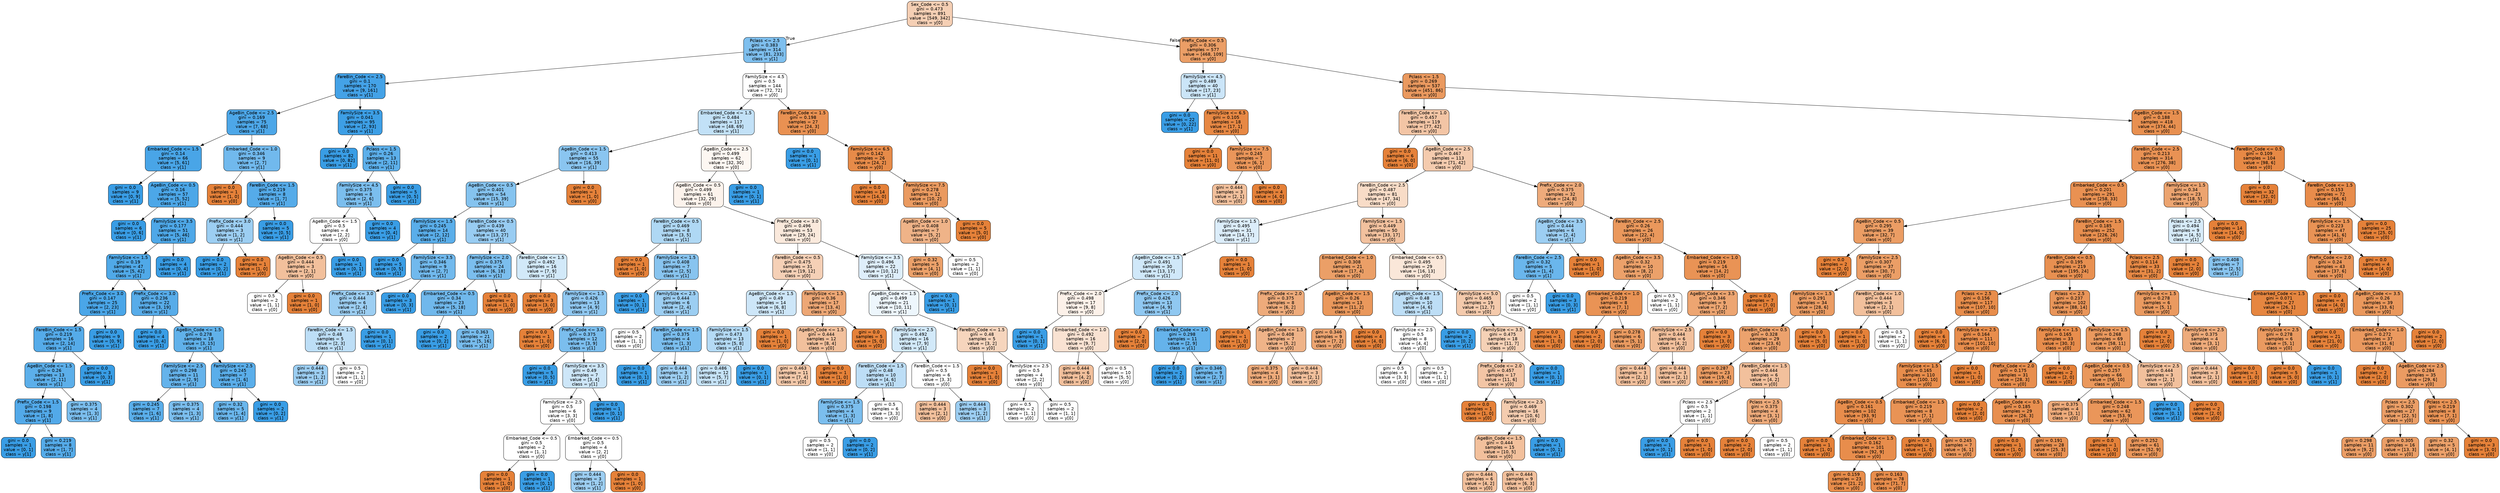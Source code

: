 digraph Tree {
node [shape=box, style="filled, rounded", color="black", fontname=helvetica] ;
edge [fontname=helvetica] ;
0 [label="Sex_Code <= 0.5\ngini = 0.473\nsamples = 891\nvalue = [549, 342]\nclass = y[0]", fillcolor="#e5813960"] ;
1 [label="Pclass <= 2.5\ngini = 0.383\nsamples = 314\nvalue = [81, 233]\nclass = y[1]", fillcolor="#399de5a6"] ;
0 -> 1 [labeldistance=2.5, labelangle=45, headlabel="True"] ;
2 [label="FareBin_Code <= 2.5\ngini = 0.1\nsamples = 170\nvalue = [9, 161]\nclass = y[1]", fillcolor="#399de5f1"] ;
1 -> 2 ;
3 [label="AgeBin_Code <= 2.5\ngini = 0.169\nsamples = 75\nvalue = [7, 68]\nclass = y[1]", fillcolor="#399de5e5"] ;
2 -> 3 ;
4 [label="Embarked_Code <= 1.5\ngini = 0.14\nsamples = 66\nvalue = [5, 61]\nclass = y[1]", fillcolor="#399de5ea"] ;
3 -> 4 ;
5 [label="gini = 0.0\nsamples = 9\nvalue = [0, 9]\nclass = y[1]", fillcolor="#399de5ff"] ;
4 -> 5 ;
6 [label="AgeBin_Code <= 0.5\ngini = 0.16\nsamples = 57\nvalue = [5, 52]\nclass = y[1]", fillcolor="#399de5e6"] ;
4 -> 6 ;
7 [label="gini = 0.0\nsamples = 6\nvalue = [0, 6]\nclass = y[1]", fillcolor="#399de5ff"] ;
6 -> 7 ;
8 [label="FamilySize <= 3.5\ngini = 0.177\nsamples = 51\nvalue = [5, 46]\nclass = y[1]", fillcolor="#399de5e3"] ;
6 -> 8 ;
9 [label="FamilySize <= 1.5\ngini = 0.19\nsamples = 47\nvalue = [5, 42]\nclass = y[1]", fillcolor="#399de5e1"] ;
8 -> 9 ;
10 [label="Prefix_Code <= 3.0\ngini = 0.147\nsamples = 25\nvalue = [2, 23]\nclass = y[1]", fillcolor="#399de5e9"] ;
9 -> 10 ;
11 [label="FareBin_Code <= 1.5\ngini = 0.219\nsamples = 16\nvalue = [2, 14]\nclass = y[1]", fillcolor="#399de5db"] ;
10 -> 11 ;
12 [label="AgeBin_Code <= 1.5\ngini = 0.26\nsamples = 13\nvalue = [2, 11]\nclass = y[1]", fillcolor="#399de5d1"] ;
11 -> 12 ;
13 [label="Prefix_Code <= 1.5\ngini = 0.198\nsamples = 9\nvalue = [1, 8]\nclass = y[1]", fillcolor="#399de5df"] ;
12 -> 13 ;
14 [label="gini = 0.0\nsamples = 1\nvalue = [0, 1]\nclass = y[1]", fillcolor="#399de5ff"] ;
13 -> 14 ;
15 [label="gini = 0.219\nsamples = 8\nvalue = [1, 7]\nclass = y[1]", fillcolor="#399de5db"] ;
13 -> 15 ;
16 [label="gini = 0.375\nsamples = 4\nvalue = [1, 3]\nclass = y[1]", fillcolor="#399de5aa"] ;
12 -> 16 ;
17 [label="gini = 0.0\nsamples = 3\nvalue = [0, 3]\nclass = y[1]", fillcolor="#399de5ff"] ;
11 -> 17 ;
18 [label="gini = 0.0\nsamples = 9\nvalue = [0, 9]\nclass = y[1]", fillcolor="#399de5ff"] ;
10 -> 18 ;
19 [label="Prefix_Code <= 3.0\ngini = 0.236\nsamples = 22\nvalue = [3, 19]\nclass = y[1]", fillcolor="#399de5d7"] ;
9 -> 19 ;
20 [label="gini = 0.0\nsamples = 4\nvalue = [0, 4]\nclass = y[1]", fillcolor="#399de5ff"] ;
19 -> 20 ;
21 [label="AgeBin_Code <= 1.5\ngini = 0.278\nsamples = 18\nvalue = [3, 15]\nclass = y[1]", fillcolor="#399de5cc"] ;
19 -> 21 ;
22 [label="FamilySize <= 2.5\ngini = 0.298\nsamples = 11\nvalue = [2, 9]\nclass = y[1]", fillcolor="#399de5c6"] ;
21 -> 22 ;
23 [label="gini = 0.245\nsamples = 7\nvalue = [1, 6]\nclass = y[1]", fillcolor="#399de5d4"] ;
22 -> 23 ;
24 [label="gini = 0.375\nsamples = 4\nvalue = [1, 3]\nclass = y[1]", fillcolor="#399de5aa"] ;
22 -> 24 ;
25 [label="FamilySize <= 2.5\ngini = 0.245\nsamples = 7\nvalue = [1, 6]\nclass = y[1]", fillcolor="#399de5d4"] ;
21 -> 25 ;
26 [label="gini = 0.32\nsamples = 5\nvalue = [1, 4]\nclass = y[1]", fillcolor="#399de5bf"] ;
25 -> 26 ;
27 [label="gini = 0.0\nsamples = 2\nvalue = [0, 2]\nclass = y[1]", fillcolor="#399de5ff"] ;
25 -> 27 ;
28 [label="gini = 0.0\nsamples = 4\nvalue = [0, 4]\nclass = y[1]", fillcolor="#399de5ff"] ;
8 -> 28 ;
29 [label="Embarked_Code <= 1.0\ngini = 0.346\nsamples = 9\nvalue = [2, 7]\nclass = y[1]", fillcolor="#399de5b6"] ;
3 -> 29 ;
30 [label="gini = 0.0\nsamples = 1\nvalue = [1, 0]\nclass = y[0]", fillcolor="#e58139ff"] ;
29 -> 30 ;
31 [label="FareBin_Code <= 1.5\ngini = 0.219\nsamples = 8\nvalue = [1, 7]\nclass = y[1]", fillcolor="#399de5db"] ;
29 -> 31 ;
32 [label="Prefix_Code <= 3.0\ngini = 0.444\nsamples = 3\nvalue = [1, 2]\nclass = y[1]", fillcolor="#399de57f"] ;
31 -> 32 ;
33 [label="gini = 0.0\nsamples = 2\nvalue = [0, 2]\nclass = y[1]", fillcolor="#399de5ff"] ;
32 -> 33 ;
34 [label="gini = 0.0\nsamples = 1\nvalue = [1, 0]\nclass = y[0]", fillcolor="#e58139ff"] ;
32 -> 34 ;
35 [label="gini = 0.0\nsamples = 5\nvalue = [0, 5]\nclass = y[1]", fillcolor="#399de5ff"] ;
31 -> 35 ;
36 [label="FamilySize <= 3.5\ngini = 0.041\nsamples = 95\nvalue = [2, 93]\nclass = y[1]", fillcolor="#399de5fa"] ;
2 -> 36 ;
37 [label="gini = 0.0\nsamples = 82\nvalue = [0, 82]\nclass = y[1]", fillcolor="#399de5ff"] ;
36 -> 37 ;
38 [label="Pclass <= 1.5\ngini = 0.26\nsamples = 13\nvalue = [2, 11]\nclass = y[1]", fillcolor="#399de5d1"] ;
36 -> 38 ;
39 [label="FamilySize <= 4.5\ngini = 0.375\nsamples = 8\nvalue = [2, 6]\nclass = y[1]", fillcolor="#399de5aa"] ;
38 -> 39 ;
40 [label="AgeBin_Code <= 1.5\ngini = 0.5\nsamples = 4\nvalue = [2, 2]\nclass = y[0]", fillcolor="#e5813900"] ;
39 -> 40 ;
41 [label="AgeBin_Code <= 0.5\ngini = 0.444\nsamples = 3\nvalue = [2, 1]\nclass = y[0]", fillcolor="#e581397f"] ;
40 -> 41 ;
42 [label="gini = 0.5\nsamples = 2\nvalue = [1, 1]\nclass = y[0]", fillcolor="#e5813900"] ;
41 -> 42 ;
43 [label="gini = 0.0\nsamples = 1\nvalue = [1, 0]\nclass = y[0]", fillcolor="#e58139ff"] ;
41 -> 43 ;
44 [label="gini = 0.0\nsamples = 1\nvalue = [0, 1]\nclass = y[1]", fillcolor="#399de5ff"] ;
40 -> 44 ;
45 [label="gini = 0.0\nsamples = 4\nvalue = [0, 4]\nclass = y[1]", fillcolor="#399de5ff"] ;
39 -> 45 ;
46 [label="gini = 0.0\nsamples = 5\nvalue = [0, 5]\nclass = y[1]", fillcolor="#399de5ff"] ;
38 -> 46 ;
47 [label="FamilySize <= 4.5\ngini = 0.5\nsamples = 144\nvalue = [72, 72]\nclass = y[0]", fillcolor="#e5813900"] ;
1 -> 47 ;
48 [label="Embarked_Code <= 1.5\ngini = 0.484\nsamples = 117\nvalue = [48, 69]\nclass = y[1]", fillcolor="#399de54e"] ;
47 -> 48 ;
49 [label="AgeBin_Code <= 1.5\ngini = 0.413\nsamples = 55\nvalue = [16, 39]\nclass = y[1]", fillcolor="#399de596"] ;
48 -> 49 ;
50 [label="AgeBin_Code <= 0.5\ngini = 0.401\nsamples = 54\nvalue = [15, 39]\nclass = y[1]", fillcolor="#399de59d"] ;
49 -> 50 ;
51 [label="FamilySize <= 1.5\ngini = 0.245\nsamples = 14\nvalue = [2, 12]\nclass = y[1]", fillcolor="#399de5d4"] ;
50 -> 51 ;
52 [label="gini = 0.0\nsamples = 5\nvalue = [0, 5]\nclass = y[1]", fillcolor="#399de5ff"] ;
51 -> 52 ;
53 [label="FamilySize <= 3.5\ngini = 0.346\nsamples = 9\nvalue = [2, 7]\nclass = y[1]", fillcolor="#399de5b6"] ;
51 -> 53 ;
54 [label="Prefix_Code <= 3.0\ngini = 0.444\nsamples = 6\nvalue = [2, 4]\nclass = y[1]", fillcolor="#399de57f"] ;
53 -> 54 ;
55 [label="FareBin_Code <= 1.5\ngini = 0.48\nsamples = 5\nvalue = [2, 3]\nclass = y[1]", fillcolor="#399de555"] ;
54 -> 55 ;
56 [label="gini = 0.444\nsamples = 3\nvalue = [1, 2]\nclass = y[1]", fillcolor="#399de57f"] ;
55 -> 56 ;
57 [label="gini = 0.5\nsamples = 2\nvalue = [1, 1]\nclass = y[0]", fillcolor="#e5813900"] ;
55 -> 57 ;
58 [label="gini = 0.0\nsamples = 1\nvalue = [0, 1]\nclass = y[1]", fillcolor="#399de5ff"] ;
54 -> 58 ;
59 [label="gini = 0.0\nsamples = 3\nvalue = [0, 3]\nclass = y[1]", fillcolor="#399de5ff"] ;
53 -> 59 ;
60 [label="FareBin_Code <= 0.5\ngini = 0.439\nsamples = 40\nvalue = [13, 27]\nclass = y[1]", fillcolor="#399de584"] ;
50 -> 60 ;
61 [label="FamilySize <= 2.0\ngini = 0.375\nsamples = 24\nvalue = [6, 18]\nclass = y[1]", fillcolor="#399de5aa"] ;
60 -> 61 ;
62 [label="Embarked_Code <= 0.5\ngini = 0.34\nsamples = 23\nvalue = [5, 18]\nclass = y[1]", fillcolor="#399de5b8"] ;
61 -> 62 ;
63 [label="gini = 0.0\nsamples = 2\nvalue = [0, 2]\nclass = y[1]", fillcolor="#399de5ff"] ;
62 -> 63 ;
64 [label="gini = 0.363\nsamples = 21\nvalue = [5, 16]\nclass = y[1]", fillcolor="#399de5af"] ;
62 -> 64 ;
65 [label="gini = 0.0\nsamples = 1\nvalue = [1, 0]\nclass = y[0]", fillcolor="#e58139ff"] ;
61 -> 65 ;
66 [label="FareBin_Code <= 1.5\ngini = 0.492\nsamples = 16\nvalue = [7, 9]\nclass = y[1]", fillcolor="#399de539"] ;
60 -> 66 ;
67 [label="gini = 0.0\nsamples = 3\nvalue = [3, 0]\nclass = y[0]", fillcolor="#e58139ff"] ;
66 -> 67 ;
68 [label="FamilySize <= 1.5\ngini = 0.426\nsamples = 13\nvalue = [4, 9]\nclass = y[1]", fillcolor="#399de58e"] ;
66 -> 68 ;
69 [label="gini = 0.0\nsamples = 1\nvalue = [1, 0]\nclass = y[0]", fillcolor="#e58139ff"] ;
68 -> 69 ;
70 [label="Prefix_Code <= 3.0\ngini = 0.375\nsamples = 12\nvalue = [3, 9]\nclass = y[1]", fillcolor="#399de5aa"] ;
68 -> 70 ;
71 [label="gini = 0.0\nsamples = 5\nvalue = [0, 5]\nclass = y[1]", fillcolor="#399de5ff"] ;
70 -> 71 ;
72 [label="FamilySize <= 3.5\ngini = 0.49\nsamples = 7\nvalue = [3, 4]\nclass = y[1]", fillcolor="#399de540"] ;
70 -> 72 ;
73 [label="FamilySize <= 2.5\ngini = 0.5\nsamples = 6\nvalue = [3, 3]\nclass = y[0]", fillcolor="#e5813900"] ;
72 -> 73 ;
74 [label="Embarked_Code <= 0.5\ngini = 0.5\nsamples = 2\nvalue = [1, 1]\nclass = y[0]", fillcolor="#e5813900"] ;
73 -> 74 ;
75 [label="gini = 0.0\nsamples = 1\nvalue = [1, 0]\nclass = y[0]", fillcolor="#e58139ff"] ;
74 -> 75 ;
76 [label="gini = 0.0\nsamples = 1\nvalue = [0, 1]\nclass = y[1]", fillcolor="#399de5ff"] ;
74 -> 76 ;
77 [label="Embarked_Code <= 0.5\ngini = 0.5\nsamples = 4\nvalue = [2, 2]\nclass = y[0]", fillcolor="#e5813900"] ;
73 -> 77 ;
78 [label="gini = 0.444\nsamples = 3\nvalue = [1, 2]\nclass = y[1]", fillcolor="#399de57f"] ;
77 -> 78 ;
79 [label="gini = 0.0\nsamples = 1\nvalue = [1, 0]\nclass = y[0]", fillcolor="#e58139ff"] ;
77 -> 79 ;
80 [label="gini = 0.0\nsamples = 1\nvalue = [0, 1]\nclass = y[1]", fillcolor="#399de5ff"] ;
72 -> 80 ;
81 [label="gini = 0.0\nsamples = 1\nvalue = [1, 0]\nclass = y[0]", fillcolor="#e58139ff"] ;
49 -> 81 ;
82 [label="AgeBin_Code <= 2.5\ngini = 0.499\nsamples = 62\nvalue = [32, 30]\nclass = y[0]", fillcolor="#e5813910"] ;
48 -> 82 ;
83 [label="AgeBin_Code <= 0.5\ngini = 0.499\nsamples = 61\nvalue = [32, 29]\nclass = y[0]", fillcolor="#e5813918"] ;
82 -> 83 ;
84 [label="FareBin_Code <= 0.5\ngini = 0.469\nsamples = 8\nvalue = [3, 5]\nclass = y[1]", fillcolor="#399de566"] ;
83 -> 84 ;
85 [label="gini = 0.0\nsamples = 1\nvalue = [1, 0]\nclass = y[0]", fillcolor="#e58139ff"] ;
84 -> 85 ;
86 [label="FamilySize <= 1.5\ngini = 0.408\nsamples = 7\nvalue = [2, 5]\nclass = y[1]", fillcolor="#399de599"] ;
84 -> 86 ;
87 [label="gini = 0.0\nsamples = 1\nvalue = [0, 1]\nclass = y[1]", fillcolor="#399de5ff"] ;
86 -> 87 ;
88 [label="FamilySize <= 2.5\ngini = 0.444\nsamples = 6\nvalue = [2, 4]\nclass = y[1]", fillcolor="#399de57f"] ;
86 -> 88 ;
89 [label="gini = 0.5\nsamples = 2\nvalue = [1, 1]\nclass = y[0]", fillcolor="#e5813900"] ;
88 -> 89 ;
90 [label="FareBin_Code <= 1.5\ngini = 0.375\nsamples = 4\nvalue = [1, 3]\nclass = y[1]", fillcolor="#399de5aa"] ;
88 -> 90 ;
91 [label="gini = 0.0\nsamples = 1\nvalue = [0, 1]\nclass = y[1]", fillcolor="#399de5ff"] ;
90 -> 91 ;
92 [label="gini = 0.444\nsamples = 3\nvalue = [1, 2]\nclass = y[1]", fillcolor="#399de57f"] ;
90 -> 92 ;
93 [label="Prefix_Code <= 3.0\ngini = 0.496\nsamples = 53\nvalue = [29, 24]\nclass = y[0]", fillcolor="#e581392c"] ;
83 -> 93 ;
94 [label="FareBin_Code <= 0.5\ngini = 0.475\nsamples = 31\nvalue = [19, 12]\nclass = y[0]", fillcolor="#e581395e"] ;
93 -> 94 ;
95 [label="AgeBin_Code <= 1.5\ngini = 0.49\nsamples = 14\nvalue = [6, 8]\nclass = y[1]", fillcolor="#399de540"] ;
94 -> 95 ;
96 [label="FamilySize <= 1.5\ngini = 0.473\nsamples = 13\nvalue = [5, 8]\nclass = y[1]", fillcolor="#399de560"] ;
95 -> 96 ;
97 [label="gini = 0.486\nsamples = 12\nvalue = [5, 7]\nclass = y[1]", fillcolor="#399de549"] ;
96 -> 97 ;
98 [label="gini = 0.0\nsamples = 1\nvalue = [0, 1]\nclass = y[1]", fillcolor="#399de5ff"] ;
96 -> 98 ;
99 [label="gini = 0.0\nsamples = 1\nvalue = [1, 0]\nclass = y[0]", fillcolor="#e58139ff"] ;
95 -> 99 ;
100 [label="FamilySize <= 1.5\ngini = 0.36\nsamples = 17\nvalue = [13, 4]\nclass = y[0]", fillcolor="#e58139b1"] ;
94 -> 100 ;
101 [label="AgeBin_Code <= 1.5\ngini = 0.444\nsamples = 12\nvalue = [8, 4]\nclass = y[0]", fillcolor="#e581397f"] ;
100 -> 101 ;
102 [label="gini = 0.463\nsamples = 11\nvalue = [7, 4]\nclass = y[0]", fillcolor="#e581396d"] ;
101 -> 102 ;
103 [label="gini = 0.0\nsamples = 1\nvalue = [1, 0]\nclass = y[0]", fillcolor="#e58139ff"] ;
101 -> 103 ;
104 [label="gini = 0.0\nsamples = 5\nvalue = [5, 0]\nclass = y[0]", fillcolor="#e58139ff"] ;
100 -> 104 ;
105 [label="FamilySize <= 3.5\ngini = 0.496\nsamples = 22\nvalue = [10, 12]\nclass = y[1]", fillcolor="#399de52a"] ;
93 -> 105 ;
106 [label="AgeBin_Code <= 1.5\ngini = 0.499\nsamples = 21\nvalue = [10, 11]\nclass = y[1]", fillcolor="#399de517"] ;
105 -> 106 ;
107 [label="FamilySize <= 2.5\ngini = 0.492\nsamples = 16\nvalue = [7, 9]\nclass = y[1]", fillcolor="#399de539"] ;
106 -> 107 ;
108 [label="FareBin_Code <= 1.5\ngini = 0.48\nsamples = 10\nvalue = [4, 6]\nclass = y[1]", fillcolor="#399de555"] ;
107 -> 108 ;
109 [label="FamilySize <= 1.5\ngini = 0.375\nsamples = 4\nvalue = [1, 3]\nclass = y[1]", fillcolor="#399de5aa"] ;
108 -> 109 ;
110 [label="gini = 0.5\nsamples = 2\nvalue = [1, 1]\nclass = y[0]", fillcolor="#e5813900"] ;
109 -> 110 ;
111 [label="gini = 0.0\nsamples = 2\nvalue = [0, 2]\nclass = y[1]", fillcolor="#399de5ff"] ;
109 -> 111 ;
112 [label="gini = 0.5\nsamples = 6\nvalue = [3, 3]\nclass = y[0]", fillcolor="#e5813900"] ;
108 -> 112 ;
113 [label="FareBin_Code <= 1.5\ngini = 0.5\nsamples = 6\nvalue = [3, 3]\nclass = y[0]", fillcolor="#e5813900"] ;
107 -> 113 ;
114 [label="gini = 0.444\nsamples = 3\nvalue = [2, 1]\nclass = y[0]", fillcolor="#e581397f"] ;
113 -> 114 ;
115 [label="gini = 0.444\nsamples = 3\nvalue = [1, 2]\nclass = y[1]", fillcolor="#399de57f"] ;
113 -> 115 ;
116 [label="FareBin_Code <= 1.5\ngini = 0.48\nsamples = 5\nvalue = [3, 2]\nclass = y[0]", fillcolor="#e5813955"] ;
106 -> 116 ;
117 [label="gini = 0.0\nsamples = 1\nvalue = [1, 0]\nclass = y[0]", fillcolor="#e58139ff"] ;
116 -> 117 ;
118 [label="FamilySize <= 2.5\ngini = 0.5\nsamples = 4\nvalue = [2, 2]\nclass = y[0]", fillcolor="#e5813900"] ;
116 -> 118 ;
119 [label="gini = 0.5\nsamples = 2\nvalue = [1, 1]\nclass = y[0]", fillcolor="#e5813900"] ;
118 -> 119 ;
120 [label="gini = 0.5\nsamples = 2\nvalue = [1, 1]\nclass = y[0]", fillcolor="#e5813900"] ;
118 -> 120 ;
121 [label="gini = 0.0\nsamples = 1\nvalue = [0, 1]\nclass = y[1]", fillcolor="#399de5ff"] ;
105 -> 121 ;
122 [label="gini = 0.0\nsamples = 1\nvalue = [0, 1]\nclass = y[1]", fillcolor="#399de5ff"] ;
82 -> 122 ;
123 [label="FareBin_Code <= 1.5\ngini = 0.198\nsamples = 27\nvalue = [24, 3]\nclass = y[0]", fillcolor="#e58139df"] ;
47 -> 123 ;
124 [label="gini = 0.0\nsamples = 1\nvalue = [0, 1]\nclass = y[1]", fillcolor="#399de5ff"] ;
123 -> 124 ;
125 [label="FamilySize <= 6.5\ngini = 0.142\nsamples = 26\nvalue = [24, 2]\nclass = y[0]", fillcolor="#e58139ea"] ;
123 -> 125 ;
126 [label="gini = 0.0\nsamples = 14\nvalue = [14, 0]\nclass = y[0]", fillcolor="#e58139ff"] ;
125 -> 126 ;
127 [label="FamilySize <= 7.5\ngini = 0.278\nsamples = 12\nvalue = [10, 2]\nclass = y[0]", fillcolor="#e58139cc"] ;
125 -> 127 ;
128 [label="AgeBin_Code <= 1.0\ngini = 0.408\nsamples = 7\nvalue = [5, 2]\nclass = y[0]", fillcolor="#e5813999"] ;
127 -> 128 ;
129 [label="gini = 0.32\nsamples = 5\nvalue = [4, 1]\nclass = y[0]", fillcolor="#e58139bf"] ;
128 -> 129 ;
130 [label="gini = 0.5\nsamples = 2\nvalue = [1, 1]\nclass = y[0]", fillcolor="#e5813900"] ;
128 -> 130 ;
131 [label="gini = 0.0\nsamples = 5\nvalue = [5, 0]\nclass = y[0]", fillcolor="#e58139ff"] ;
127 -> 131 ;
132 [label="Prefix_Code <= 0.5\ngini = 0.306\nsamples = 577\nvalue = [468, 109]\nclass = y[0]", fillcolor="#e58139c4"] ;
0 -> 132 [labeldistance=2.5, labelangle=-45, headlabel="False"] ;
133 [label="FamilySize <= 4.5\ngini = 0.489\nsamples = 40\nvalue = [17, 23]\nclass = y[1]", fillcolor="#399de543"] ;
132 -> 133 ;
134 [label="gini = 0.0\nsamples = 22\nvalue = [0, 22]\nclass = y[1]", fillcolor="#399de5ff"] ;
133 -> 134 ;
135 [label="FamilySize <= 6.5\ngini = 0.105\nsamples = 18\nvalue = [17, 1]\nclass = y[0]", fillcolor="#e58139f0"] ;
133 -> 135 ;
136 [label="gini = 0.0\nsamples = 11\nvalue = [11, 0]\nclass = y[0]", fillcolor="#e58139ff"] ;
135 -> 136 ;
137 [label="FamilySize <= 7.5\ngini = 0.245\nsamples = 7\nvalue = [6, 1]\nclass = y[0]", fillcolor="#e58139d4"] ;
135 -> 137 ;
138 [label="gini = 0.444\nsamples = 3\nvalue = [2, 1]\nclass = y[0]", fillcolor="#e581397f"] ;
137 -> 138 ;
139 [label="gini = 0.0\nsamples = 4\nvalue = [4, 0]\nclass = y[0]", fillcolor="#e58139ff"] ;
137 -> 139 ;
140 [label="Pclass <= 1.5\ngini = 0.269\nsamples = 537\nvalue = [451, 86]\nclass = y[0]", fillcolor="#e58139ce"] ;
132 -> 140 ;
141 [label="FareBin_Code <= 1.0\ngini = 0.457\nsamples = 119\nvalue = [77, 42]\nclass = y[0]", fillcolor="#e5813974"] ;
140 -> 141 ;
142 [label="gini = 0.0\nsamples = 6\nvalue = [6, 0]\nclass = y[0]", fillcolor="#e58139ff"] ;
141 -> 142 ;
143 [label="AgeBin_Code <= 2.5\ngini = 0.467\nsamples = 113\nvalue = [71, 42]\nclass = y[0]", fillcolor="#e5813968"] ;
141 -> 143 ;
144 [label="FareBin_Code <= 2.5\ngini = 0.487\nsamples = 81\nvalue = [47, 34]\nclass = y[0]", fillcolor="#e5813947"] ;
143 -> 144 ;
145 [label="FamilySize <= 1.5\ngini = 0.495\nsamples = 31\nvalue = [14, 17]\nclass = y[1]", fillcolor="#399de52d"] ;
144 -> 145 ;
146 [label="AgeBin_Code <= 1.5\ngini = 0.491\nsamples = 30\nvalue = [13, 17]\nclass = y[1]", fillcolor="#399de53c"] ;
145 -> 146 ;
147 [label="Prefix_Code <= 2.0\ngini = 0.498\nsamples = 17\nvalue = [9, 8]\nclass = y[0]", fillcolor="#e581391c"] ;
146 -> 147 ;
148 [label="gini = 0.0\nsamples = 1\nvalue = [0, 1]\nclass = y[1]", fillcolor="#399de5ff"] ;
147 -> 148 ;
149 [label="Embarked_Code <= 1.0\ngini = 0.492\nsamples = 16\nvalue = [9, 7]\nclass = y[0]", fillcolor="#e5813939"] ;
147 -> 149 ;
150 [label="gini = 0.444\nsamples = 6\nvalue = [4, 2]\nclass = y[0]", fillcolor="#e581397f"] ;
149 -> 150 ;
151 [label="gini = 0.5\nsamples = 10\nvalue = [5, 5]\nclass = y[0]", fillcolor="#e5813900"] ;
149 -> 151 ;
152 [label="Prefix_Code <= 2.0\ngini = 0.426\nsamples = 13\nvalue = [4, 9]\nclass = y[1]", fillcolor="#399de58e"] ;
146 -> 152 ;
153 [label="gini = 0.0\nsamples = 2\nvalue = [2, 0]\nclass = y[0]", fillcolor="#e58139ff"] ;
152 -> 153 ;
154 [label="Embarked_Code <= 1.0\ngini = 0.298\nsamples = 11\nvalue = [2, 9]\nclass = y[1]", fillcolor="#399de5c6"] ;
152 -> 154 ;
155 [label="gini = 0.0\nsamples = 2\nvalue = [0, 2]\nclass = y[1]", fillcolor="#399de5ff"] ;
154 -> 155 ;
156 [label="gini = 0.346\nsamples = 9\nvalue = [2, 7]\nclass = y[1]", fillcolor="#399de5b6"] ;
154 -> 156 ;
157 [label="gini = 0.0\nsamples = 1\nvalue = [1, 0]\nclass = y[0]", fillcolor="#e58139ff"] ;
145 -> 157 ;
158 [label="FamilySize <= 1.5\ngini = 0.449\nsamples = 50\nvalue = [33, 17]\nclass = y[0]", fillcolor="#e581397c"] ;
144 -> 158 ;
159 [label="Embarked_Code <= 1.0\ngini = 0.308\nsamples = 21\nvalue = [17, 4]\nclass = y[0]", fillcolor="#e58139c3"] ;
158 -> 159 ;
160 [label="Prefix_Code <= 2.0\ngini = 0.375\nsamples = 8\nvalue = [6, 2]\nclass = y[0]", fillcolor="#e58139aa"] ;
159 -> 160 ;
161 [label="gini = 0.0\nsamples = 1\nvalue = [1, 0]\nclass = y[0]", fillcolor="#e58139ff"] ;
160 -> 161 ;
162 [label="AgeBin_Code <= 1.5\ngini = 0.408\nsamples = 7\nvalue = [5, 2]\nclass = y[0]", fillcolor="#e5813999"] ;
160 -> 162 ;
163 [label="gini = 0.375\nsamples = 4\nvalue = [3, 1]\nclass = y[0]", fillcolor="#e58139aa"] ;
162 -> 163 ;
164 [label="gini = 0.444\nsamples = 3\nvalue = [2, 1]\nclass = y[0]", fillcolor="#e581397f"] ;
162 -> 164 ;
165 [label="AgeBin_Code <= 1.5\ngini = 0.26\nsamples = 13\nvalue = [11, 2]\nclass = y[0]", fillcolor="#e58139d1"] ;
159 -> 165 ;
166 [label="gini = 0.346\nsamples = 9\nvalue = [7, 2]\nclass = y[0]", fillcolor="#e58139b6"] ;
165 -> 166 ;
167 [label="gini = 0.0\nsamples = 4\nvalue = [4, 0]\nclass = y[0]", fillcolor="#e58139ff"] ;
165 -> 167 ;
168 [label="Embarked_Code <= 0.5\ngini = 0.495\nsamples = 29\nvalue = [16, 13]\nclass = y[0]", fillcolor="#e5813930"] ;
158 -> 168 ;
169 [label="AgeBin_Code <= 1.5\ngini = 0.48\nsamples = 10\nvalue = [4, 6]\nclass = y[1]", fillcolor="#399de555"] ;
168 -> 169 ;
170 [label="FamilySize <= 2.5\ngini = 0.5\nsamples = 8\nvalue = [4, 4]\nclass = y[0]", fillcolor="#e5813900"] ;
169 -> 170 ;
171 [label="gini = 0.5\nsamples = 6\nvalue = [3, 3]\nclass = y[0]", fillcolor="#e5813900"] ;
170 -> 171 ;
172 [label="gini = 0.5\nsamples = 2\nvalue = [1, 1]\nclass = y[0]", fillcolor="#e5813900"] ;
170 -> 172 ;
173 [label="gini = 0.0\nsamples = 2\nvalue = [0, 2]\nclass = y[1]", fillcolor="#399de5ff"] ;
169 -> 173 ;
174 [label="FamilySize <= 5.0\ngini = 0.465\nsamples = 19\nvalue = [12, 7]\nclass = y[0]", fillcolor="#e581396a"] ;
168 -> 174 ;
175 [label="FamilySize <= 3.5\ngini = 0.475\nsamples = 18\nvalue = [11, 7]\nclass = y[0]", fillcolor="#e581395d"] ;
174 -> 175 ;
176 [label="Prefix_Code <= 2.0\ngini = 0.457\nsamples = 17\nvalue = [11, 6]\nclass = y[0]", fillcolor="#e5813974"] ;
175 -> 176 ;
177 [label="gini = 0.0\nsamples = 1\nvalue = [1, 0]\nclass = y[0]", fillcolor="#e58139ff"] ;
176 -> 177 ;
178 [label="FamilySize <= 2.5\ngini = 0.469\nsamples = 16\nvalue = [10, 6]\nclass = y[0]", fillcolor="#e5813966"] ;
176 -> 178 ;
179 [label="AgeBin_Code <= 1.5\ngini = 0.444\nsamples = 15\nvalue = [10, 5]\nclass = y[0]", fillcolor="#e581397f"] ;
178 -> 179 ;
180 [label="gini = 0.444\nsamples = 6\nvalue = [4, 2]\nclass = y[0]", fillcolor="#e581397f"] ;
179 -> 180 ;
181 [label="gini = 0.444\nsamples = 9\nvalue = [6, 3]\nclass = y[0]", fillcolor="#e581397f"] ;
179 -> 181 ;
182 [label="gini = 0.0\nsamples = 1\nvalue = [0, 1]\nclass = y[1]", fillcolor="#399de5ff"] ;
178 -> 182 ;
183 [label="gini = 0.0\nsamples = 1\nvalue = [0, 1]\nclass = y[1]", fillcolor="#399de5ff"] ;
175 -> 183 ;
184 [label="gini = 0.0\nsamples = 1\nvalue = [1, 0]\nclass = y[0]", fillcolor="#e58139ff"] ;
174 -> 184 ;
185 [label="Prefix_Code <= 2.0\ngini = 0.375\nsamples = 32\nvalue = [24, 8]\nclass = y[0]", fillcolor="#e58139aa"] ;
143 -> 185 ;
186 [label="AgeBin_Code <= 3.5\ngini = 0.444\nsamples = 6\nvalue = [2, 4]\nclass = y[1]", fillcolor="#399de57f"] ;
185 -> 186 ;
187 [label="FareBin_Code <= 2.5\ngini = 0.32\nsamples = 5\nvalue = [1, 4]\nclass = y[1]", fillcolor="#399de5bf"] ;
186 -> 187 ;
188 [label="gini = 0.5\nsamples = 2\nvalue = [1, 1]\nclass = y[0]", fillcolor="#e5813900"] ;
187 -> 188 ;
189 [label="gini = 0.0\nsamples = 3\nvalue = [0, 3]\nclass = y[1]", fillcolor="#399de5ff"] ;
187 -> 189 ;
190 [label="gini = 0.0\nsamples = 1\nvalue = [1, 0]\nclass = y[0]", fillcolor="#e58139ff"] ;
186 -> 190 ;
191 [label="FareBin_Code <= 2.5\ngini = 0.26\nsamples = 26\nvalue = [22, 4]\nclass = y[0]", fillcolor="#e58139d1"] ;
185 -> 191 ;
192 [label="AgeBin_Code <= 3.5\ngini = 0.32\nsamples = 10\nvalue = [8, 2]\nclass = y[0]", fillcolor="#e58139bf"] ;
191 -> 192 ;
193 [label="Embarked_Code <= 1.0\ngini = 0.219\nsamples = 8\nvalue = [7, 1]\nclass = y[0]", fillcolor="#e58139db"] ;
192 -> 193 ;
194 [label="gini = 0.0\nsamples = 2\nvalue = [2, 0]\nclass = y[0]", fillcolor="#e58139ff"] ;
193 -> 194 ;
195 [label="gini = 0.278\nsamples = 6\nvalue = [5, 1]\nclass = y[0]", fillcolor="#e58139cc"] ;
193 -> 195 ;
196 [label="gini = 0.5\nsamples = 2\nvalue = [1, 1]\nclass = y[0]", fillcolor="#e5813900"] ;
192 -> 196 ;
197 [label="Embarked_Code <= 1.0\ngini = 0.219\nsamples = 16\nvalue = [14, 2]\nclass = y[0]", fillcolor="#e58139db"] ;
191 -> 197 ;
198 [label="AgeBin_Code <= 3.5\ngini = 0.346\nsamples = 9\nvalue = [7, 2]\nclass = y[0]", fillcolor="#e58139b6"] ;
197 -> 198 ;
199 [label="FamilySize <= 2.5\ngini = 0.444\nsamples = 6\nvalue = [4, 2]\nclass = y[0]", fillcolor="#e581397f"] ;
198 -> 199 ;
200 [label="gini = 0.444\nsamples = 3\nvalue = [2, 1]\nclass = y[0]", fillcolor="#e581397f"] ;
199 -> 200 ;
201 [label="gini = 0.444\nsamples = 3\nvalue = [2, 1]\nclass = y[0]", fillcolor="#e581397f"] ;
199 -> 201 ;
202 [label="gini = 0.0\nsamples = 3\nvalue = [3, 0]\nclass = y[0]", fillcolor="#e58139ff"] ;
198 -> 202 ;
203 [label="gini = 0.0\nsamples = 7\nvalue = [7, 0]\nclass = y[0]", fillcolor="#e58139ff"] ;
197 -> 203 ;
204 [label="AgeBin_Code <= 1.5\ngini = 0.188\nsamples = 418\nvalue = [374, 44]\nclass = y[0]", fillcolor="#e58139e1"] ;
140 -> 204 ;
205 [label="FareBin_Code <= 2.5\ngini = 0.213\nsamples = 314\nvalue = [276, 38]\nclass = y[0]", fillcolor="#e58139dc"] ;
204 -> 205 ;
206 [label="Embarked_Code <= 0.5\ngini = 0.201\nsamples = 291\nvalue = [258, 33]\nclass = y[0]", fillcolor="#e58139de"] ;
205 -> 206 ;
207 [label="AgeBin_Code <= 0.5\ngini = 0.295\nsamples = 39\nvalue = [32, 7]\nclass = y[0]", fillcolor="#e58139c7"] ;
206 -> 207 ;
208 [label="gini = 0.0\nsamples = 2\nvalue = [2, 0]\nclass = y[0]", fillcolor="#e58139ff"] ;
207 -> 208 ;
209 [label="FamilySize <= 2.5\ngini = 0.307\nsamples = 37\nvalue = [30, 7]\nclass = y[0]", fillcolor="#e58139c4"] ;
207 -> 209 ;
210 [label="FamilySize <= 1.5\ngini = 0.291\nsamples = 34\nvalue = [28, 6]\nclass = y[0]", fillcolor="#e58139c8"] ;
209 -> 210 ;
211 [label="FareBin_Code <= 0.5\ngini = 0.328\nsamples = 29\nvalue = [23, 6]\nclass = y[0]", fillcolor="#e58139bc"] ;
210 -> 211 ;
212 [label="gini = 0.287\nsamples = 23\nvalue = [19, 4]\nclass = y[0]", fillcolor="#e58139c9"] ;
211 -> 212 ;
213 [label="FareBin_Code <= 1.5\ngini = 0.444\nsamples = 6\nvalue = [4, 2]\nclass = y[0]", fillcolor="#e581397f"] ;
211 -> 213 ;
214 [label="Pclass <= 2.5\ngini = 0.5\nsamples = 2\nvalue = [1, 1]\nclass = y[0]", fillcolor="#e5813900"] ;
213 -> 214 ;
215 [label="gini = 0.0\nsamples = 1\nvalue = [0, 1]\nclass = y[1]", fillcolor="#399de5ff"] ;
214 -> 215 ;
216 [label="gini = 0.0\nsamples = 1\nvalue = [1, 0]\nclass = y[0]", fillcolor="#e58139ff"] ;
214 -> 216 ;
217 [label="Pclass <= 2.5\ngini = 0.375\nsamples = 4\nvalue = [3, 1]\nclass = y[0]", fillcolor="#e58139aa"] ;
213 -> 217 ;
218 [label="gini = 0.0\nsamples = 2\nvalue = [2, 0]\nclass = y[0]", fillcolor="#e58139ff"] ;
217 -> 218 ;
219 [label="gini = 0.5\nsamples = 2\nvalue = [1, 1]\nclass = y[0]", fillcolor="#e5813900"] ;
217 -> 219 ;
220 [label="gini = 0.0\nsamples = 5\nvalue = [5, 0]\nclass = y[0]", fillcolor="#e58139ff"] ;
210 -> 220 ;
221 [label="FareBin_Code <= 1.0\ngini = 0.444\nsamples = 3\nvalue = [2, 1]\nclass = y[0]", fillcolor="#e581397f"] ;
209 -> 221 ;
222 [label="gini = 0.0\nsamples = 1\nvalue = [1, 0]\nclass = y[0]", fillcolor="#e58139ff"] ;
221 -> 222 ;
223 [label="gini = 0.5\nsamples = 2\nvalue = [1, 1]\nclass = y[0]", fillcolor="#e5813900"] ;
221 -> 223 ;
224 [label="FareBin_Code <= 1.5\ngini = 0.185\nsamples = 252\nvalue = [226, 26]\nclass = y[0]", fillcolor="#e58139e2"] ;
206 -> 224 ;
225 [label="FareBin_Code <= 0.5\ngini = 0.195\nsamples = 219\nvalue = [195, 24]\nclass = y[0]", fillcolor="#e58139e0"] ;
224 -> 225 ;
226 [label="Pclass <= 2.5\ngini = 0.156\nsamples = 117\nvalue = [107, 10]\nclass = y[0]", fillcolor="#e58139e7"] ;
225 -> 226 ;
227 [label="gini = 0.0\nsamples = 6\nvalue = [6, 0]\nclass = y[0]", fillcolor="#e58139ff"] ;
226 -> 227 ;
228 [label="FamilySize <= 2.5\ngini = 0.164\nsamples = 111\nvalue = [101, 10]\nclass = y[0]", fillcolor="#e58139e6"] ;
226 -> 228 ;
229 [label="FamilySize <= 1.5\ngini = 0.165\nsamples = 110\nvalue = [100, 10]\nclass = y[0]", fillcolor="#e58139e6"] ;
228 -> 229 ;
230 [label="AgeBin_Code <= 0.5\ngini = 0.161\nsamples = 102\nvalue = [93, 9]\nclass = y[0]", fillcolor="#e58139e6"] ;
229 -> 230 ;
231 [label="gini = 0.0\nsamples = 1\nvalue = [1, 0]\nclass = y[0]", fillcolor="#e58139ff"] ;
230 -> 231 ;
232 [label="Embarked_Code <= 1.5\ngini = 0.162\nsamples = 101\nvalue = [92, 9]\nclass = y[0]", fillcolor="#e58139e6"] ;
230 -> 232 ;
233 [label="gini = 0.159\nsamples = 23\nvalue = [21, 2]\nclass = y[0]", fillcolor="#e58139e7"] ;
232 -> 233 ;
234 [label="gini = 0.163\nsamples = 78\nvalue = [71, 7]\nclass = y[0]", fillcolor="#e58139e6"] ;
232 -> 234 ;
235 [label="Embarked_Code <= 1.5\ngini = 0.219\nsamples = 8\nvalue = [7, 1]\nclass = y[0]", fillcolor="#e58139db"] ;
229 -> 235 ;
236 [label="gini = 0.0\nsamples = 1\nvalue = [1, 0]\nclass = y[0]", fillcolor="#e58139ff"] ;
235 -> 236 ;
237 [label="gini = 0.245\nsamples = 7\nvalue = [6, 1]\nclass = y[0]", fillcolor="#e58139d4"] ;
235 -> 237 ;
238 [label="gini = 0.0\nsamples = 1\nvalue = [1, 0]\nclass = y[0]", fillcolor="#e58139ff"] ;
228 -> 238 ;
239 [label="Pclass <= 2.5\ngini = 0.237\nsamples = 102\nvalue = [88, 14]\nclass = y[0]", fillcolor="#e58139d6"] ;
225 -> 239 ;
240 [label="FamilySize <= 1.5\ngini = 0.165\nsamples = 33\nvalue = [30, 3]\nclass = y[0]", fillcolor="#e58139e6"] ;
239 -> 240 ;
241 [label="Prefix_Code <= 2.0\ngini = 0.175\nsamples = 31\nvalue = [28, 3]\nclass = y[0]", fillcolor="#e58139e4"] ;
240 -> 241 ;
242 [label="gini = 0.0\nsamples = 2\nvalue = [2, 0]\nclass = y[0]", fillcolor="#e58139ff"] ;
241 -> 242 ;
243 [label="AgeBin_Code <= 0.5\ngini = 0.185\nsamples = 29\nvalue = [26, 3]\nclass = y[0]", fillcolor="#e58139e2"] ;
241 -> 243 ;
244 [label="gini = 0.0\nsamples = 1\nvalue = [1, 0]\nclass = y[0]", fillcolor="#e58139ff"] ;
243 -> 244 ;
245 [label="gini = 0.191\nsamples = 28\nvalue = [25, 3]\nclass = y[0]", fillcolor="#e58139e0"] ;
243 -> 245 ;
246 [label="gini = 0.0\nsamples = 2\nvalue = [2, 0]\nclass = y[0]", fillcolor="#e58139ff"] ;
240 -> 246 ;
247 [label="FamilySize <= 1.5\ngini = 0.268\nsamples = 69\nvalue = [58, 11]\nclass = y[0]", fillcolor="#e58139cf"] ;
239 -> 247 ;
248 [label="AgeBin_Code <= 0.5\ngini = 0.257\nsamples = 66\nvalue = [56, 10]\nclass = y[0]", fillcolor="#e58139d1"] ;
247 -> 248 ;
249 [label="gini = 0.375\nsamples = 4\nvalue = [3, 1]\nclass = y[0]", fillcolor="#e58139aa"] ;
248 -> 249 ;
250 [label="Embarked_Code <= 1.5\ngini = 0.248\nsamples = 62\nvalue = [53, 9]\nclass = y[0]", fillcolor="#e58139d4"] ;
248 -> 250 ;
251 [label="gini = 0.0\nsamples = 1\nvalue = [1, 0]\nclass = y[0]", fillcolor="#e58139ff"] ;
250 -> 251 ;
252 [label="gini = 0.252\nsamples = 61\nvalue = [52, 9]\nclass = y[0]", fillcolor="#e58139d3"] ;
250 -> 252 ;
253 [label="FamilySize <= 2.5\ngini = 0.444\nsamples = 3\nvalue = [2, 1]\nclass = y[0]", fillcolor="#e581397f"] ;
247 -> 253 ;
254 [label="gini = 0.0\nsamples = 1\nvalue = [0, 1]\nclass = y[1]", fillcolor="#399de5ff"] ;
253 -> 254 ;
255 [label="gini = 0.0\nsamples = 2\nvalue = [2, 0]\nclass = y[0]", fillcolor="#e58139ff"] ;
253 -> 255 ;
256 [label="Pclass <= 2.5\ngini = 0.114\nsamples = 33\nvalue = [31, 2]\nclass = y[0]", fillcolor="#e58139ef"] ;
224 -> 256 ;
257 [label="FamilySize <= 1.5\ngini = 0.278\nsamples = 6\nvalue = [5, 1]\nclass = y[0]", fillcolor="#e58139cc"] ;
256 -> 257 ;
258 [label="gini = 0.0\nsamples = 2\nvalue = [2, 0]\nclass = y[0]", fillcolor="#e58139ff"] ;
257 -> 258 ;
259 [label="FamilySize <= 2.5\ngini = 0.375\nsamples = 4\nvalue = [3, 1]\nclass = y[0]", fillcolor="#e58139aa"] ;
257 -> 259 ;
260 [label="gini = 0.444\nsamples = 3\nvalue = [2, 1]\nclass = y[0]", fillcolor="#e581397f"] ;
259 -> 260 ;
261 [label="gini = 0.0\nsamples = 1\nvalue = [1, 0]\nclass = y[0]", fillcolor="#e58139ff"] ;
259 -> 261 ;
262 [label="Embarked_Code <= 1.5\ngini = 0.071\nsamples = 27\nvalue = [26, 1]\nclass = y[0]", fillcolor="#e58139f5"] ;
256 -> 262 ;
263 [label="FamilySize <= 2.5\ngini = 0.278\nsamples = 6\nvalue = [5, 1]\nclass = y[0]", fillcolor="#e58139cc"] ;
262 -> 263 ;
264 [label="gini = 0.0\nsamples = 5\nvalue = [5, 0]\nclass = y[0]", fillcolor="#e58139ff"] ;
263 -> 264 ;
265 [label="gini = 0.0\nsamples = 1\nvalue = [0, 1]\nclass = y[1]", fillcolor="#399de5ff"] ;
263 -> 265 ;
266 [label="gini = 0.0\nsamples = 21\nvalue = [21, 0]\nclass = y[0]", fillcolor="#e58139ff"] ;
262 -> 266 ;
267 [label="FamilySize <= 1.5\ngini = 0.34\nsamples = 23\nvalue = [18, 5]\nclass = y[0]", fillcolor="#e58139b8"] ;
205 -> 267 ;
268 [label="Pclass <= 2.5\ngini = 0.494\nsamples = 9\nvalue = [4, 5]\nclass = y[1]", fillcolor="#399de533"] ;
267 -> 268 ;
269 [label="gini = 0.0\nsamples = 2\nvalue = [2, 0]\nclass = y[0]", fillcolor="#e58139ff"] ;
268 -> 269 ;
270 [label="gini = 0.408\nsamples = 7\nvalue = [2, 5]\nclass = y[1]", fillcolor="#399de599"] ;
268 -> 270 ;
271 [label="gini = 0.0\nsamples = 14\nvalue = [14, 0]\nclass = y[0]", fillcolor="#e58139ff"] ;
267 -> 271 ;
272 [label="FareBin_Code <= 0.5\ngini = 0.109\nsamples = 104\nvalue = [98, 6]\nclass = y[0]", fillcolor="#e58139ef"] ;
204 -> 272 ;
273 [label="gini = 0.0\nsamples = 32\nvalue = [32, 0]\nclass = y[0]", fillcolor="#e58139ff"] ;
272 -> 273 ;
274 [label="FareBin_Code <= 1.5\ngini = 0.153\nsamples = 72\nvalue = [66, 6]\nclass = y[0]", fillcolor="#e58139e8"] ;
272 -> 274 ;
275 [label="FamilySize <= 1.5\ngini = 0.223\nsamples = 47\nvalue = [41, 6]\nclass = y[0]", fillcolor="#e58139da"] ;
274 -> 275 ;
276 [label="Prefix_Code <= 2.0\ngini = 0.24\nsamples = 43\nvalue = [37, 6]\nclass = y[0]", fillcolor="#e58139d6"] ;
275 -> 276 ;
277 [label="gini = 0.0\nsamples = 4\nvalue = [4, 0]\nclass = y[0]", fillcolor="#e58139ff"] ;
276 -> 277 ;
278 [label="AgeBin_Code <= 3.5\ngini = 0.26\nsamples = 39\nvalue = [33, 6]\nclass = y[0]", fillcolor="#e58139d1"] ;
276 -> 278 ;
279 [label="Embarked_Code <= 1.0\ngini = 0.272\nsamples = 37\nvalue = [31, 6]\nclass = y[0]", fillcolor="#e58139ce"] ;
278 -> 279 ;
280 [label="gini = 0.0\nsamples = 2\nvalue = [2, 0]\nclass = y[0]", fillcolor="#e58139ff"] ;
279 -> 280 ;
281 [label="AgeBin_Code <= 2.5\ngini = 0.284\nsamples = 35\nvalue = [29, 6]\nclass = y[0]", fillcolor="#e58139ca"] ;
279 -> 281 ;
282 [label="Pclass <= 2.5\ngini = 0.302\nsamples = 27\nvalue = [22, 5]\nclass = y[0]", fillcolor="#e58139c5"] ;
281 -> 282 ;
283 [label="gini = 0.298\nsamples = 11\nvalue = [9, 2]\nclass = y[0]", fillcolor="#e58139c6"] ;
282 -> 283 ;
284 [label="gini = 0.305\nsamples = 16\nvalue = [13, 3]\nclass = y[0]", fillcolor="#e58139c4"] ;
282 -> 284 ;
285 [label="Pclass <= 2.5\ngini = 0.219\nsamples = 8\nvalue = [7, 1]\nclass = y[0]", fillcolor="#e58139db"] ;
281 -> 285 ;
286 [label="gini = 0.32\nsamples = 5\nvalue = [4, 1]\nclass = y[0]", fillcolor="#e58139bf"] ;
285 -> 286 ;
287 [label="gini = 0.0\nsamples = 3\nvalue = [3, 0]\nclass = y[0]", fillcolor="#e58139ff"] ;
285 -> 287 ;
288 [label="gini = 0.0\nsamples = 2\nvalue = [2, 0]\nclass = y[0]", fillcolor="#e58139ff"] ;
278 -> 288 ;
289 [label="gini = 0.0\nsamples = 4\nvalue = [4, 0]\nclass = y[0]", fillcolor="#e58139ff"] ;
275 -> 289 ;
290 [label="gini = 0.0\nsamples = 25\nvalue = [25, 0]\nclass = y[0]", fillcolor="#e58139ff"] ;
274 -> 290 ;
}